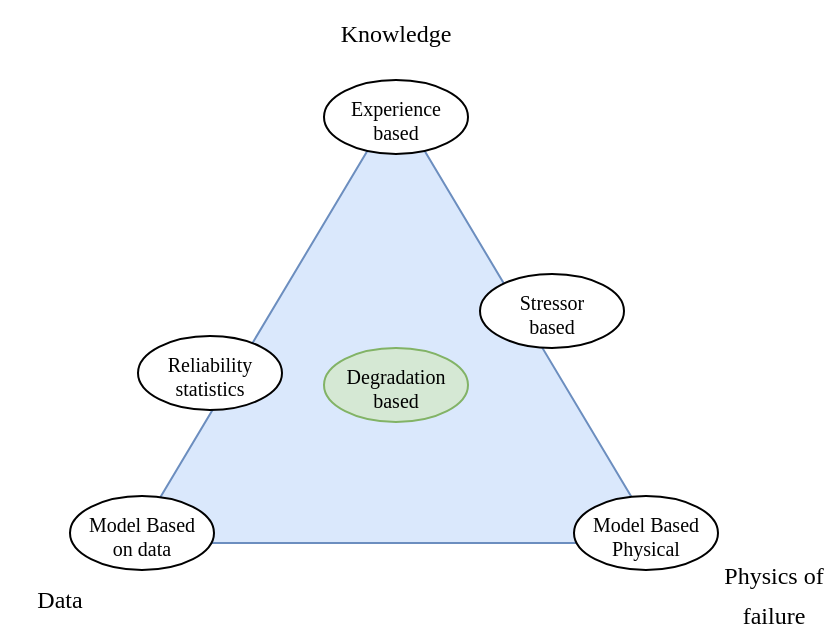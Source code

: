 <mxfile version="22.1.18" type="github">
  <diagram name="Pagina-1" id="nyl3sg47Gcw2saRY_RGQ">
    <mxGraphModel dx="443" dy="1792" grid="1" gridSize="10" guides="1" tooltips="1" connect="1" arrows="1" fold="1" page="1" pageScale="1" pageWidth="827" pageHeight="1169" background="none" math="1" shadow="0">
      <root>
        <mxCell id="0" />
        <mxCell id="1" parent="0" />
        <mxCell id="MsIbcDuuBUqC55011aV0-1" value="" style="triangle;whiteSpace=wrap;html=1;fontSize=16;rotation=-90;fillColor=#dae8fc;strokeColor=#6c8ebf;gradientDirection=radial;fontFamily=CMU Serif;" parent="1" vertex="1">
          <mxGeometry x="96" y="-588" width="220" height="263" as="geometry" />
        </mxCell>
        <mxCell id="MsIbcDuuBUqC55011aV0-2" value="&lt;font style=&quot;font-size: 12px;&quot; data-font-src=&quot;https://cdn.jsdelivr.net/gh/dreampulse/computer-modern-web-font@master/font/Serif/&quot;&gt;Knowledge&lt;/font&gt;" style="text;html=1;strokeColor=none;fillColor=none;align=center;verticalAlign=middle;whiteSpace=wrap;rounded=0;fontSize=16;fontFamily=CMU Serif;" parent="1" vertex="1">
          <mxGeometry x="176" y="-618" width="60" height="30" as="geometry" />
        </mxCell>
        <mxCell id="MsIbcDuuBUqC55011aV0-4" value="&lt;font style=&quot;font-size: 12px;&quot; data-font-src=&quot;https://cdn.jsdelivr.net/gh/dreampulse/computer-modern-web-font@master/font/Serif/&quot;&gt;Data&lt;/font&gt;" style="text;html=1;strokeColor=none;fillColor=none;align=center;verticalAlign=middle;whiteSpace=wrap;rounded=0;fontSize=16;fontFamily=CMU Serif;" parent="1" vertex="1">
          <mxGeometry x="8" y="-335" width="60" height="30" as="geometry" />
        </mxCell>
        <mxCell id="MsIbcDuuBUqC55011aV0-6" value="&lt;font style=&quot;font-size: 12px;&quot;&gt;Physics of failure&lt;/font&gt;" style="text;html=1;strokeColor=none;fillColor=none;align=center;verticalAlign=middle;whiteSpace=wrap;rounded=0;fontSize=16;fontFamily=CMU Serif;" parent="1" vertex="1">
          <mxGeometry x="365" y="-337" width="60" height="30" as="geometry" />
        </mxCell>
        <mxCell id="MsIbcDuuBUqC55011aV0-7" value="&lt;p style=&quot;line-height: 60%;&quot;&gt;&lt;font data-font-src=&quot;https://cdn.jsdelivr.net/gh/dreampulse/computer-modern-web-font@master/font/Serif/&quot; style=&quot;font-size: 10px;&quot;&gt;Experience&lt;br&gt;based&lt;/font&gt;&lt;/p&gt;" style="ellipse;whiteSpace=wrap;html=1;fontSize=16;fontFamily=CMU Serif;" parent="1" vertex="1">
          <mxGeometry x="170" y="-578" width="72" height="37" as="geometry" />
        </mxCell>
        <mxCell id="MsIbcDuuBUqC55011aV0-8" value="&lt;p style=&quot;line-height: 60%;&quot;&gt;&lt;font&gt;&lt;span style=&quot;font-size: 10px;&quot;&gt;Stressor&lt;br&gt;&lt;/span&gt;&lt;/font&gt;&lt;span style=&quot;font-size: 10px; background-color: initial;&quot;&gt;based&lt;/span&gt;&lt;/p&gt;" style="ellipse;whiteSpace=wrap;html=1;fontSize=16;fontFamily=CMU Serif;" parent="1" vertex="1">
          <mxGeometry x="248" y="-481" width="72" height="37" as="geometry" />
        </mxCell>
        <mxCell id="MsIbcDuuBUqC55011aV0-10" value="&lt;p style=&quot;line-height: 60%;&quot;&gt;&lt;font&gt;&lt;span style=&quot;font-size: 10px;&quot;&gt;Reliability&lt;br&gt;statistics&lt;/span&gt;&lt;/font&gt;&lt;/p&gt;" style="ellipse;whiteSpace=wrap;html=1;fontSize=16;fontFamily=CMU Serif;" parent="1" vertex="1">
          <mxGeometry x="77" y="-450" width="72" height="37" as="geometry" />
        </mxCell>
        <mxCell id="MsIbcDuuBUqC55011aV0-11" value="&lt;p style=&quot;line-height: 60%;&quot;&gt;&lt;font&gt;&lt;span style=&quot;font-size: 10px;&quot;&gt;Degradation based&lt;/span&gt;&lt;/font&gt;&lt;/p&gt;" style="ellipse;whiteSpace=wrap;html=1;fontSize=16;fillColor=#d5e8d4;strokeColor=#82b366;fontFamily=CMU Serif;" parent="1" vertex="1">
          <mxGeometry x="170" y="-444" width="72" height="37" as="geometry" />
        </mxCell>
        <mxCell id="MsIbcDuuBUqC55011aV0-12" value="&lt;p style=&quot;line-height: 60%;&quot;&gt;&lt;font&gt;&lt;span style=&quot;font-size: 10px;&quot;&gt;Model Based&lt;br&gt;on data&lt;/span&gt;&lt;/font&gt;&lt;/p&gt;" style="ellipse;whiteSpace=wrap;html=1;fontSize=16;fontFamily=CMU Serif;" parent="1" vertex="1">
          <mxGeometry x="43" y="-370" width="72" height="37" as="geometry" />
        </mxCell>
        <mxCell id="MsIbcDuuBUqC55011aV0-13" value="&lt;p style=&quot;line-height: 60%;&quot;&gt;&lt;font&gt;&lt;span style=&quot;font-size: 10px;&quot;&gt;Model Based&lt;br&gt;Physical&lt;/span&gt;&lt;/font&gt;&lt;/p&gt;" style="ellipse;whiteSpace=wrap;html=1;fontSize=16;fontFamily=CMU Serif;" parent="1" vertex="1">
          <mxGeometry x="295" y="-370" width="72" height="37" as="geometry" />
        </mxCell>
      </root>
    </mxGraphModel>
  </diagram>
</mxfile>
